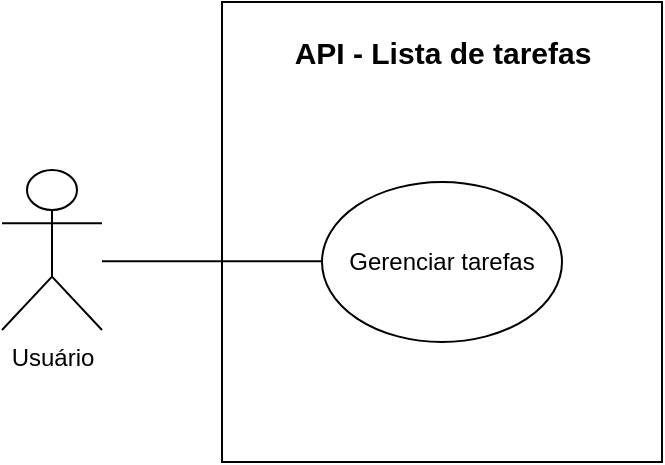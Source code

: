 <mxfile version="24.0.6" type="device">
  <diagram name="Página-1" id="z3ueqdOhkrpOLF6dDZPb">
    <mxGraphModel dx="1161" dy="682" grid="1" gridSize="10" guides="1" tooltips="1" connect="1" arrows="1" fold="1" page="1" pageScale="1" pageWidth="1169" pageHeight="827" math="0" shadow="0">
      <root>
        <mxCell id="0" />
        <mxCell id="1" parent="0" />
        <mxCell id="iCuu217W0c6Vcr2kREvH-1" value="" style="rounded=0;whiteSpace=wrap;html=1;" vertex="1" parent="1">
          <mxGeometry x="290" y="250" width="220" height="230" as="geometry" />
        </mxCell>
        <mxCell id="W5E3yV-P_dr5y2_dL0nt-1" value="Usuário&lt;div&gt;&lt;br&gt;&lt;/div&gt;" style="shape=umlActor;verticalLabelPosition=bottom;verticalAlign=top;html=1;outlineConnect=0;" parent="1" vertex="1">
          <mxGeometry x="180" y="334" width="50" height="80" as="geometry" />
        </mxCell>
        <mxCell id="W5E3yV-P_dr5y2_dL0nt-2" value="" style="endArrow=classic;html=1;rounded=0;" parent="1" edge="1">
          <mxGeometry width="50" height="50" relative="1" as="geometry">
            <mxPoint x="230" y="379.58" as="sourcePoint" />
            <mxPoint x="380" y="379.58" as="targetPoint" />
          </mxGeometry>
        </mxCell>
        <mxCell id="W5E3yV-P_dr5y2_dL0nt-3" value="Gerenciar tarefas" style="ellipse;whiteSpace=wrap;html=1;" parent="1" vertex="1">
          <mxGeometry x="340" y="340" width="120" height="80" as="geometry" />
        </mxCell>
        <mxCell id="iCuu217W0c6Vcr2kREvH-3" value="&lt;font size=&quot;1&quot; style=&quot;&quot;&gt;&lt;b style=&quot;font-size: 15px;&quot;&gt;API - Lista de tarefas&lt;/b&gt;&lt;/font&gt;" style="text;html=1;align=center;verticalAlign=middle;resizable=0;points=[];autosize=1;strokeColor=none;fillColor=none;" vertex="1" parent="1">
          <mxGeometry x="315" y="260" width="170" height="30" as="geometry" />
        </mxCell>
      </root>
    </mxGraphModel>
  </diagram>
</mxfile>
